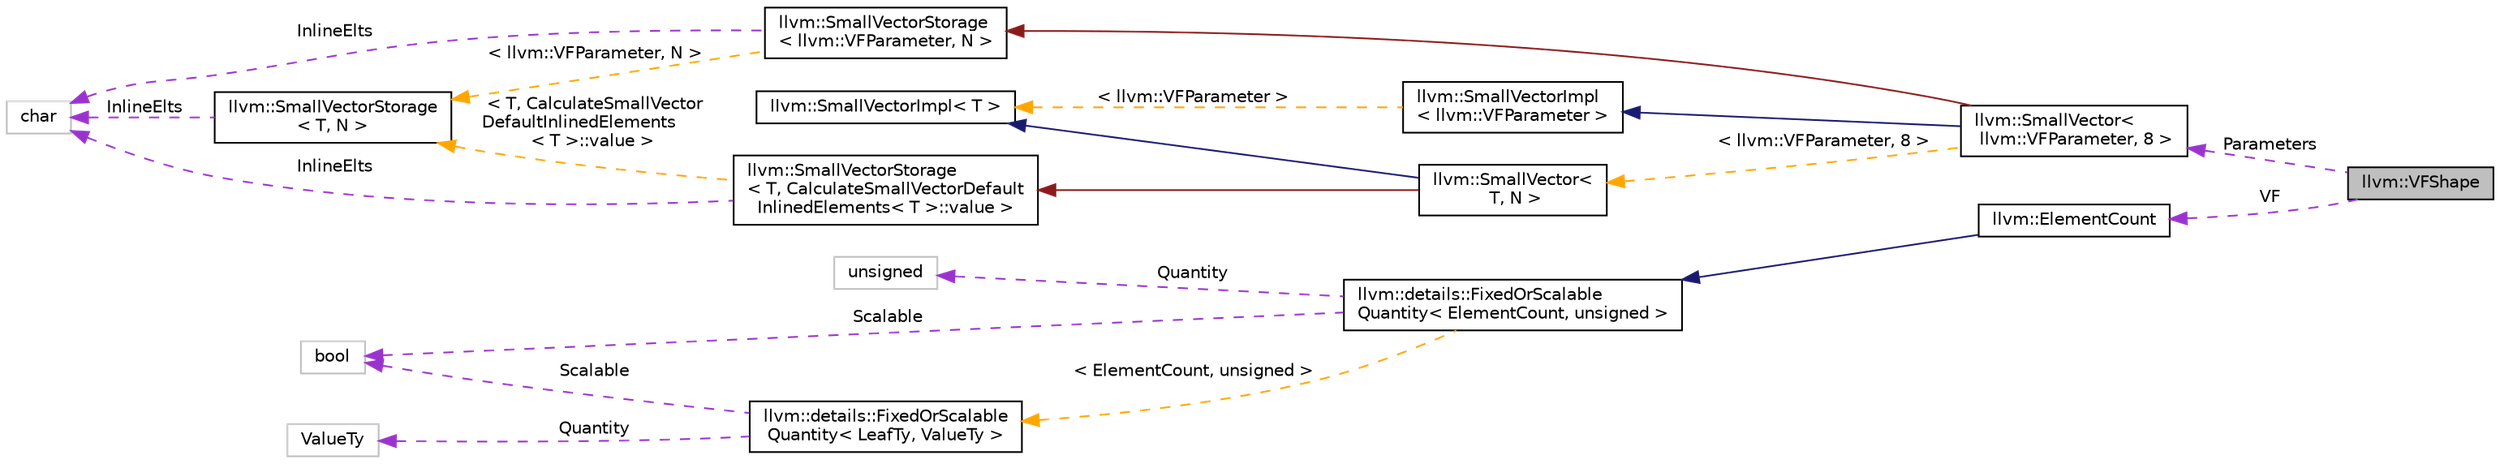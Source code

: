 digraph "llvm::VFShape"
{
 // LATEX_PDF_SIZE
  bgcolor="transparent";
  edge [fontname="Helvetica",fontsize="10",labelfontname="Helvetica",labelfontsize="10"];
  node [fontname="Helvetica",fontsize="10",shape=record];
  rankdir="LR";
  Node1 [label="llvm::VFShape",height=0.2,width=0.4,color="black", fillcolor="grey75", style="filled", fontcolor="black",tooltip="Contains the information about the kind of vectorization available."];
  Node2 -> Node1 [dir="back",color="darkorchid3",fontsize="10",style="dashed",label=" Parameters" ,fontname="Helvetica"];
  Node2 [label="llvm::SmallVector\<\l llvm::VFParameter, 8 \>",height=0.2,width=0.4,color="black",URL="$classllvm_1_1SmallVector.html",tooltip=" "];
  Node3 -> Node2 [dir="back",color="midnightblue",fontsize="10",style="solid",fontname="Helvetica"];
  Node3 [label="llvm::SmallVectorImpl\l\< llvm::VFParameter \>",height=0.2,width=0.4,color="black",URL="$classllvm_1_1SmallVectorImpl.html",tooltip=" "];
  Node4 -> Node3 [dir="back",color="orange",fontsize="10",style="dashed",label=" \< llvm::VFParameter \>" ,fontname="Helvetica"];
  Node4 [label="llvm::SmallVectorImpl\< T \>",height=0.2,width=0.4,color="black",URL="$classllvm_1_1SmallVectorImpl.html",tooltip="This class consists of common code factored out of the SmallVector class to reduce code duplication b..."];
  Node5 -> Node2 [dir="back",color="firebrick4",fontsize="10",style="solid",fontname="Helvetica"];
  Node5 [label="llvm::SmallVectorStorage\l\< llvm::VFParameter, N \>",height=0.2,width=0.4,color="black",URL="$structllvm_1_1SmallVectorStorage.html",tooltip=" "];
  Node6 -> Node5 [dir="back",color="darkorchid3",fontsize="10",style="dashed",label=" InlineElts" ,fontname="Helvetica"];
  Node6 [label="char",height=0.2,width=0.4,color="grey75",tooltip=" "];
  Node7 -> Node5 [dir="back",color="orange",fontsize="10",style="dashed",label=" \< llvm::VFParameter, N \>" ,fontname="Helvetica"];
  Node7 [label="llvm::SmallVectorStorage\l\< T, N \>",height=0.2,width=0.4,color="black",URL="$structllvm_1_1SmallVectorStorage.html",tooltip="Storage for the SmallVector elements."];
  Node6 -> Node7 [dir="back",color="darkorchid3",fontsize="10",style="dashed",label=" InlineElts" ,fontname="Helvetica"];
  Node8 -> Node2 [dir="back",color="orange",fontsize="10",style="dashed",label=" \< llvm::VFParameter, 8 \>" ,fontname="Helvetica"];
  Node8 [label="llvm::SmallVector\<\l T, N \>",height=0.2,width=0.4,color="black",URL="$classllvm_1_1SmallVector.html",tooltip="This is a 'vector' (really, a variable-sized array), optimized for the case when the array is small."];
  Node4 -> Node8 [dir="back",color="midnightblue",fontsize="10",style="solid",fontname="Helvetica"];
  Node9 -> Node8 [dir="back",color="firebrick4",fontsize="10",style="solid",fontname="Helvetica"];
  Node9 [label="llvm::SmallVectorStorage\l\< T, CalculateSmallVectorDefault\lInlinedElements\< T \>::value \>",height=0.2,width=0.4,color="black",URL="$structllvm_1_1SmallVectorStorage.html",tooltip=" "];
  Node6 -> Node9 [dir="back",color="darkorchid3",fontsize="10",style="dashed",label=" InlineElts" ,fontname="Helvetica"];
  Node7 -> Node9 [dir="back",color="orange",fontsize="10",style="dashed",label=" \< T, CalculateSmallVector\lDefaultInlinedElements\l\< T \>::value \>" ,fontname="Helvetica"];
  Node10 -> Node1 [dir="back",color="darkorchid3",fontsize="10",style="dashed",label=" VF" ,fontname="Helvetica"];
  Node10 [label="llvm::ElementCount",height=0.2,width=0.4,color="black",URL="$classllvm_1_1ElementCount.html",tooltip=" "];
  Node11 -> Node10 [dir="back",color="midnightblue",fontsize="10",style="solid",fontname="Helvetica"];
  Node11 [label="llvm::details::FixedOrScalable\lQuantity\< ElementCount, unsigned \>",height=0.2,width=0.4,color="black",URL="$classllvm_1_1details_1_1FixedOrScalableQuantity.html",tooltip=" "];
  Node12 -> Node11 [dir="back",color="darkorchid3",fontsize="10",style="dashed",label=" Scalable" ,fontname="Helvetica"];
  Node12 [label="bool",height=0.2,width=0.4,color="grey75",tooltip=" "];
  Node13 -> Node11 [dir="back",color="darkorchid3",fontsize="10",style="dashed",label=" Quantity" ,fontname="Helvetica"];
  Node13 [label="unsigned",height=0.2,width=0.4,color="grey75",tooltip=" "];
  Node14 -> Node11 [dir="back",color="orange",fontsize="10",style="dashed",label=" \< ElementCount, unsigned \>" ,fontname="Helvetica"];
  Node14 [label="llvm::details::FixedOrScalable\lQuantity\< LeafTy, ValueTy \>",height=0.2,width=0.4,color="black",URL="$classllvm_1_1details_1_1FixedOrScalableQuantity.html",tooltip=" "];
  Node15 -> Node14 [dir="back",color="darkorchid3",fontsize="10",style="dashed",label=" Quantity" ,fontname="Helvetica"];
  Node15 [label="ValueTy",height=0.2,width=0.4,color="grey75",tooltip=" "];
  Node12 -> Node14 [dir="back",color="darkorchid3",fontsize="10",style="dashed",label=" Scalable" ,fontname="Helvetica"];
}
